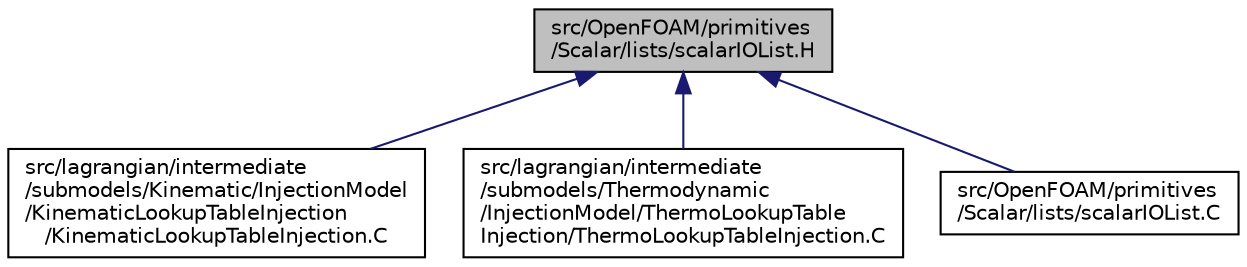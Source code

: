 digraph "src/OpenFOAM/primitives/Scalar/lists/scalarIOList.H"
{
  bgcolor="transparent";
  edge [fontname="Helvetica",fontsize="10",labelfontname="Helvetica",labelfontsize="10"];
  node [fontname="Helvetica",fontsize="10",shape=record];
  Node81 [label="src/OpenFOAM/primitives\l/Scalar/lists/scalarIOList.H",height=0.2,width=0.4,color="black", fillcolor="grey75", style="filled", fontcolor="black"];
  Node81 -> Node82 [dir="back",color="midnightblue",fontsize="10",style="solid",fontname="Helvetica"];
  Node82 [label="src/lagrangian/intermediate\l/submodels/Kinematic/InjectionModel\l/KinematicLookupTableInjection\l/KinematicLookupTableInjection.C",height=0.2,width=0.4,color="black",URL="$a06431.html"];
  Node81 -> Node83 [dir="back",color="midnightblue",fontsize="10",style="solid",fontname="Helvetica"];
  Node83 [label="src/lagrangian/intermediate\l/submodels/Thermodynamic\l/InjectionModel/ThermoLookupTable\lInjection/ThermoLookupTableInjection.C",height=0.2,width=0.4,color="black",URL="$a07019.html"];
  Node81 -> Node84 [dir="back",color="midnightblue",fontsize="10",style="solid",fontname="Helvetica"];
  Node84 [label="src/OpenFOAM/primitives\l/Scalar/lists/scalarIOList.C",height=0.2,width=0.4,color="black",URL="$a13313.html",tooltip="Declaration of scalar IOList containers. "];
}
